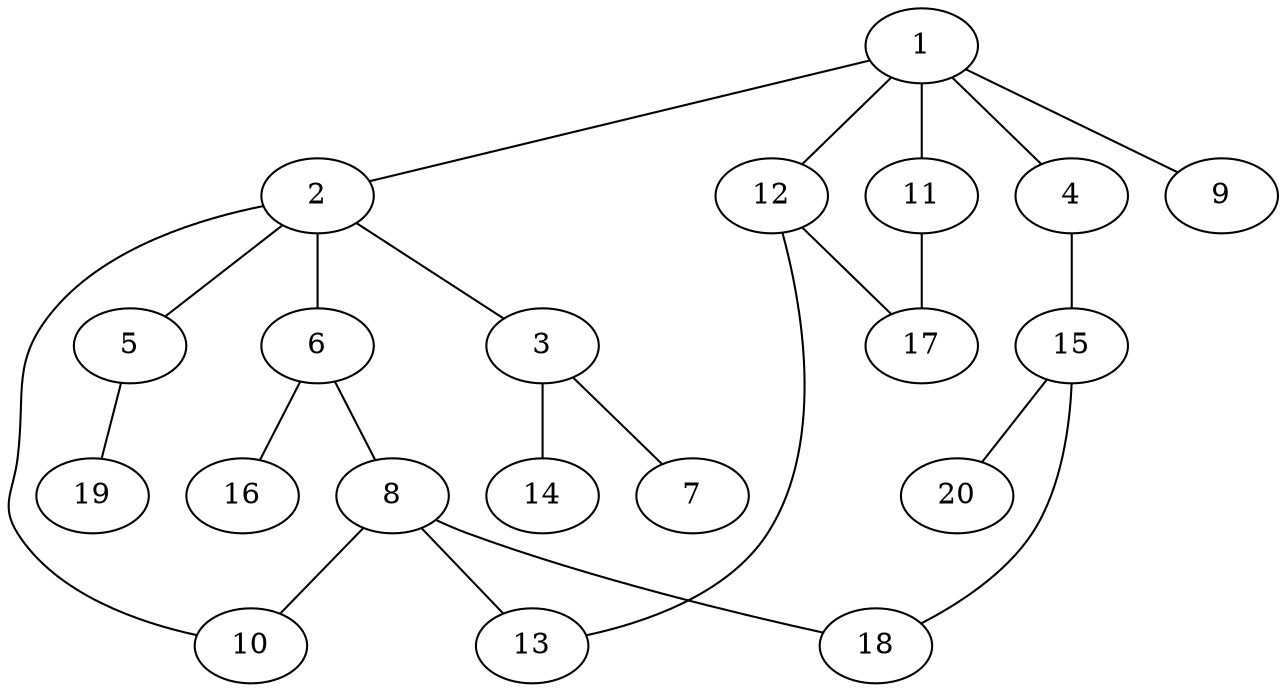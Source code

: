 graph graphname {1--2
1--4
1--9
1--11
1--12
2--3
2--5
2--6
2--10
3--7
3--14
4--15
5--19
6--8
6--16
8--10
8--13
8--18
11--17
12--13
12--17
15--18
15--20
}